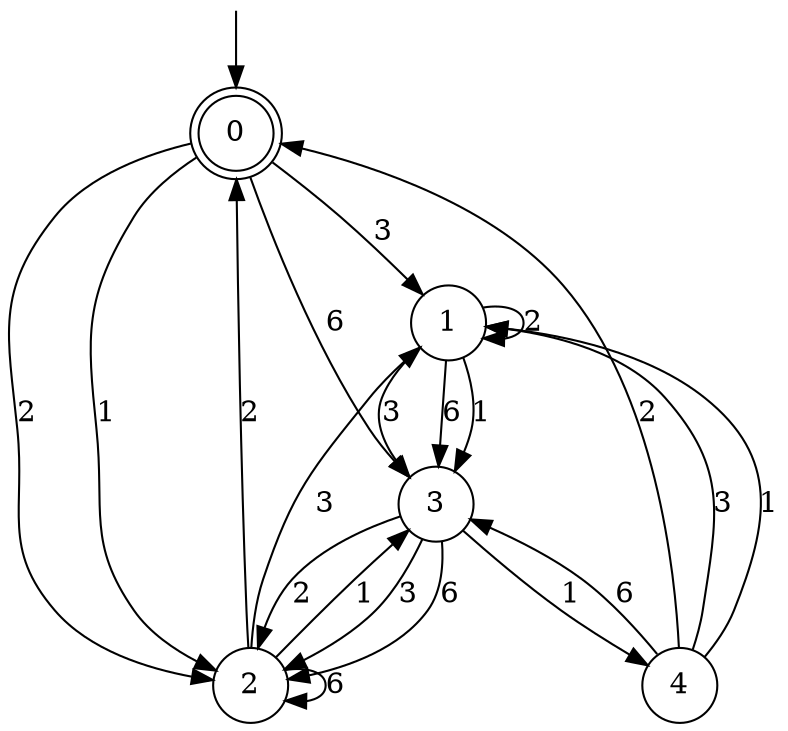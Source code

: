 digraph g {

	s0 [shape="doublecircle" label="0"];
	s1 [shape="circle" label="1"];
	s2 [shape="circle" label="2"];
	s3 [shape="circle" label="3"];
	s4 [shape="circle" label="4"];
	s0 -> s1 [label="3"];
	s0 -> s2 [label="2"];
	s0 -> s3 [label="6"];
	s0 -> s2 [label="1"];
	s1 -> s3 [label="3"];
	s1 -> s1 [label="2"];
	s1 -> s3 [label="6"];
	s1 -> s3 [label="1"];
	s2 -> s1 [label="3"];
	s2 -> s0 [label="2"];
	s2 -> s2 [label="6"];
	s2 -> s3 [label="1"];
	s3 -> s2 [label="3"];
	s3 -> s2 [label="2"];
	s3 -> s2 [label="6"];
	s3 -> s4 [label="1"];
	s4 -> s1 [label="3"];
	s4 -> s0 [label="2"];
	s4 -> s3 [label="6"];
	s4 -> s1 [label="1"];

__start0 [label="" shape="none" width="0" height="0"];
__start0 -> s0;

}
